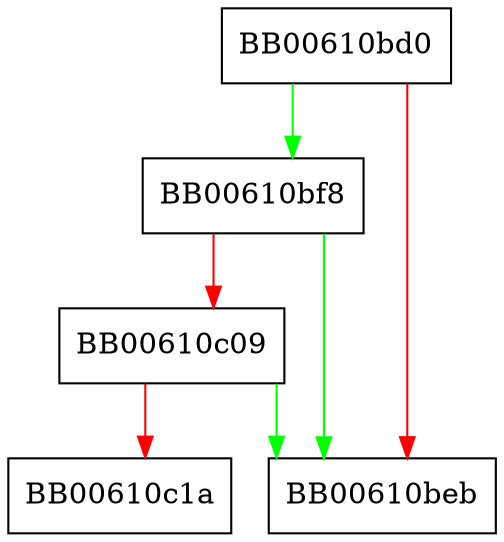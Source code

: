 digraph OCSP_id_cmp {
  node [shape="box"];
  graph [splines=ortho];
  BB00610bd0 -> BB00610bf8 [color="green"];
  BB00610bd0 -> BB00610beb [color="red"];
  BB00610bf8 -> BB00610beb [color="green"];
  BB00610bf8 -> BB00610c09 [color="red"];
  BB00610c09 -> BB00610beb [color="green"];
  BB00610c09 -> BB00610c1a [color="red"];
}
